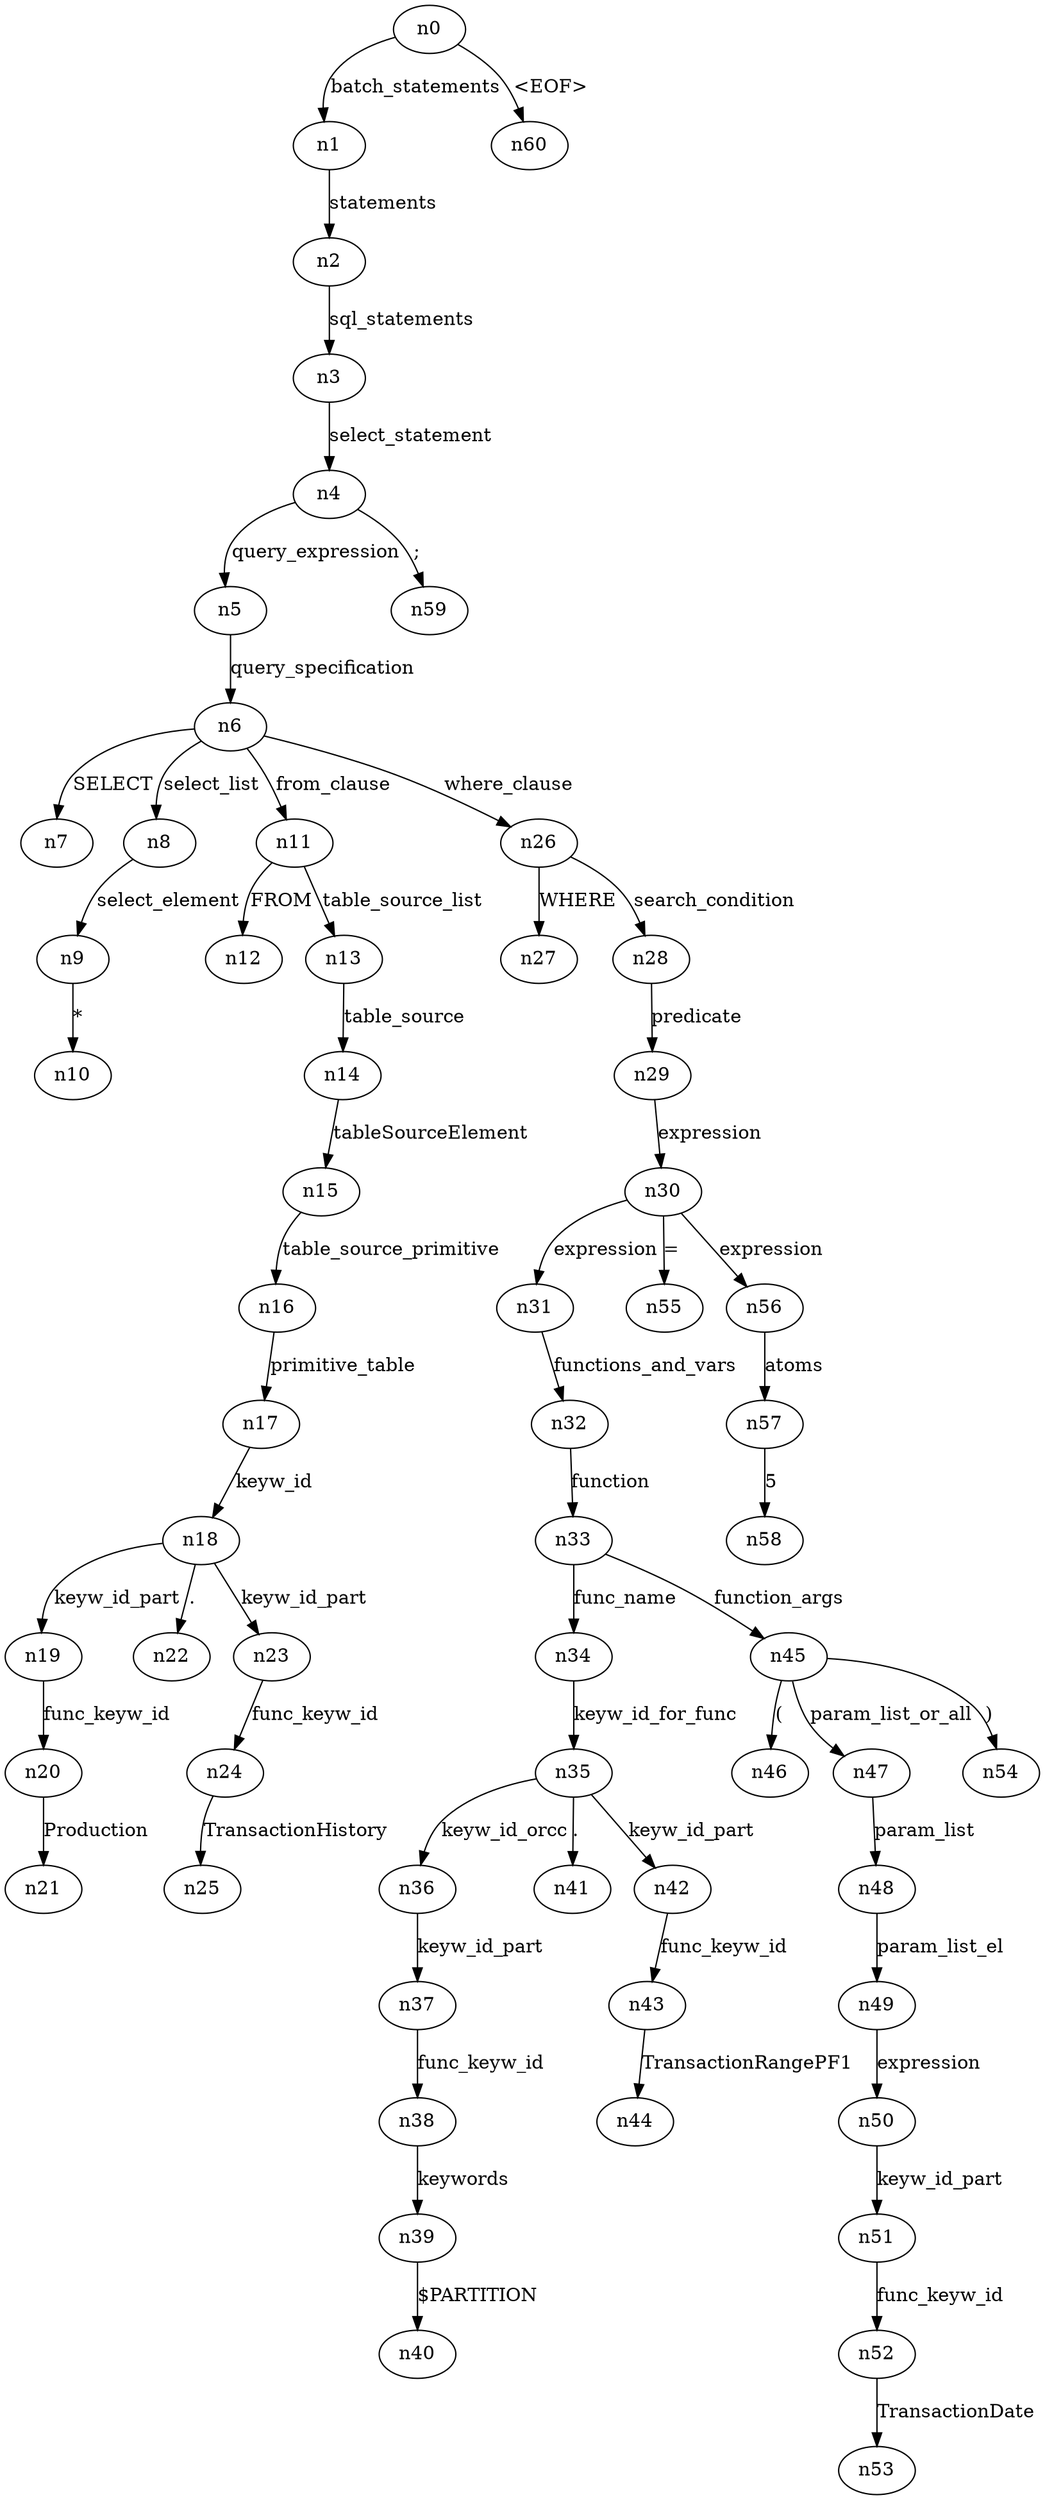 digraph ParseTree {
  n0 -> n1 [label="batch_statements"];
  n1 -> n2 [label="statements"];
  n2 -> n3 [label="sql_statements"];
  n3 -> n4 [label="select_statement"];
  n4 -> n5 [label="query_expression"];
  n5 -> n6 [label="query_specification"];
  n6 -> n7 [label="SELECT"];
  n6 -> n8 [label="select_list"];
  n8 -> n9 [label="select_element"];
  n9 -> n10 [label="*"];
  n6 -> n11 [label="from_clause"];
  n11 -> n12 [label="FROM"];
  n11 -> n13 [label="table_source_list"];
  n13 -> n14 [label="table_source"];
  n14 -> n15 [label="tableSourceElement"];
  n15 -> n16 [label="table_source_primitive"];
  n16 -> n17 [label="primitive_table"];
  n17 -> n18 [label="keyw_id"];
  n18 -> n19 [label="keyw_id_part"];
  n19 -> n20 [label="func_keyw_id"];
  n20 -> n21 [label="Production"];
  n18 -> n22 [label="."];
  n18 -> n23 [label="keyw_id_part"];
  n23 -> n24 [label="func_keyw_id"];
  n24 -> n25 [label="TransactionHistory"];
  n6 -> n26 [label="where_clause"];
  n26 -> n27 [label="WHERE"];
  n26 -> n28 [label="search_condition"];
  n28 -> n29 [label="predicate"];
  n29 -> n30 [label="expression"];
  n30 -> n31 [label="expression"];
  n31 -> n32 [label="functions_and_vars"];
  n32 -> n33 [label="function"];
  n33 -> n34 [label="func_name"];
  n34 -> n35 [label="keyw_id_for_func"];
  n35 -> n36 [label="keyw_id_orcc"];
  n36 -> n37 [label="keyw_id_part"];
  n37 -> n38 [label="func_keyw_id"];
  n38 -> n39 [label="keywords"];
  n39 -> n40 [label="$PARTITION"];
  n35 -> n41 [label="."];
  n35 -> n42 [label="keyw_id_part"];
  n42 -> n43 [label="func_keyw_id"];
  n43 -> n44 [label="TransactionRangePF1"];
  n33 -> n45 [label="function_args"];
  n45 -> n46 [label="("];
  n45 -> n47 [label="param_list_or_all"];
  n47 -> n48 [label="param_list"];
  n48 -> n49 [label="param_list_el"];
  n49 -> n50 [label="expression"];
  n50 -> n51 [label="keyw_id_part"];
  n51 -> n52 [label="func_keyw_id"];
  n52 -> n53 [label="TransactionDate"];
  n45 -> n54 [label=")"];
  n30 -> n55 [label="="];
  n30 -> n56 [label="expression"];
  n56 -> n57 [label="atoms"];
  n57 -> n58 [label="5"];
  n4 -> n59 [label=";"];
  n0 -> n60 [label="<EOF>"];
}